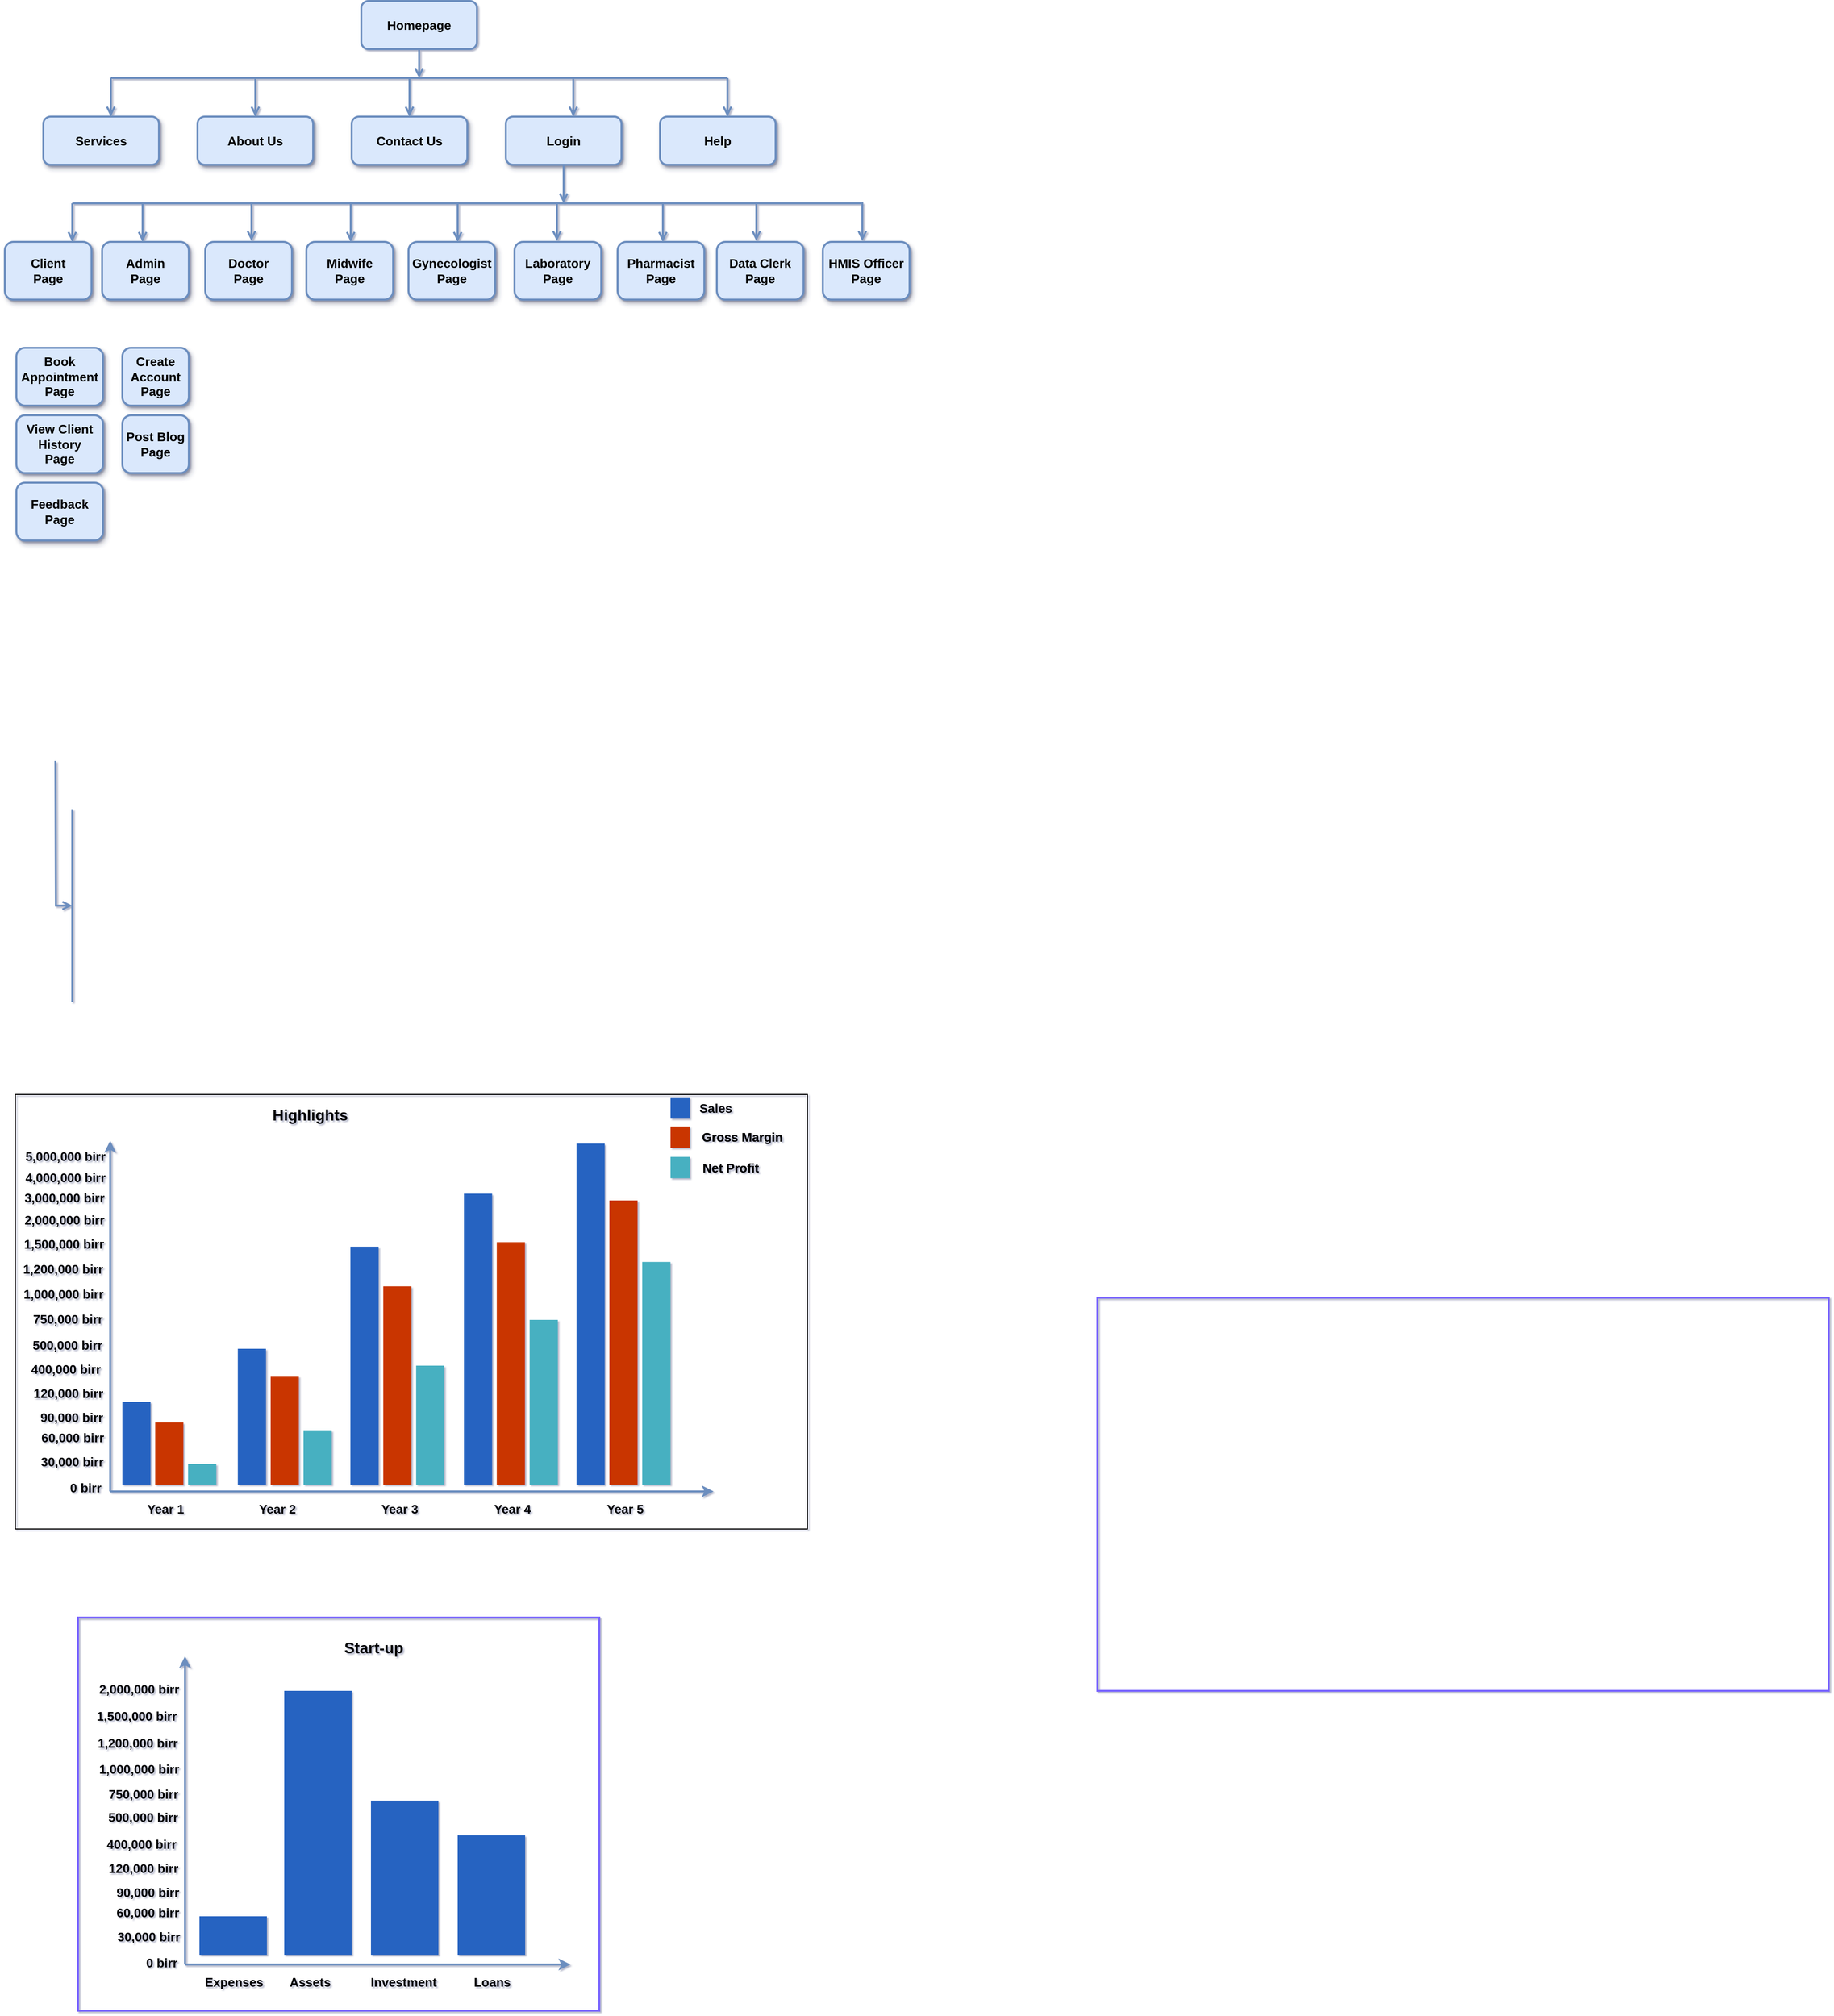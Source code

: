 <mxfile version="18.0.1" type="github">
  <diagram id="ThzIVCSQ_q952PgusPZi" name="Page-1">
    <mxGraphModel dx="1108" dy="474" grid="0" gridSize="10" guides="0" tooltips="1" connect="0" arrows="0" fold="1" page="1" pageScale="1" pageWidth="850" pageHeight="1100" background="none" math="0" shadow="1">
      <root>
        <mxCell id="0" />
        <mxCell id="1" parent="0" />
        <mxCell id="vm7sEMdp7V4cGfMIUsO3-1" value="Homepage" style="rounded=1;whiteSpace=wrap;html=1;fillColor=#dae8fc;strokeColor=#6c8ebf;glass=0;strokeWidth=2;fontSize=13;fontStyle=1" vertex="1" parent="1">
          <mxGeometry x="380" y="40" width="120" height="50" as="geometry" />
        </mxCell>
        <mxCell id="vm7sEMdp7V4cGfMIUsO3-2" value="Services" style="rounded=1;whiteSpace=wrap;html=1;fillColor=#dae8fc;strokeColor=#6c8ebf;glass=0;strokeWidth=2;perimeterSpacing=0;shadow=1;fontSize=13;fontStyle=1" vertex="1" parent="1">
          <mxGeometry x="50" y="160" width="120" height="50" as="geometry" />
        </mxCell>
        <mxCell id="vm7sEMdp7V4cGfMIUsO3-4" value="About Us" style="rounded=1;whiteSpace=wrap;html=1;fillColor=#dae8fc;strokeColor=#6c8ebf;glass=0;strokeWidth=2;perimeterSpacing=0;shadow=1;fontSize=13;fontStyle=1" vertex="1" parent="1">
          <mxGeometry x="210" y="160" width="120" height="50" as="geometry" />
        </mxCell>
        <mxCell id="vm7sEMdp7V4cGfMIUsO3-6" value="Contact Us" style="rounded=1;whiteSpace=wrap;html=1;fillColor=#dae8fc;strokeColor=#6c8ebf;glass=0;strokeWidth=2;perimeterSpacing=0;shadow=1;fontSize=13;fontStyle=1" vertex="1" parent="1">
          <mxGeometry x="370" y="160" width="120" height="50" as="geometry" />
        </mxCell>
        <mxCell id="vm7sEMdp7V4cGfMIUsO3-8" value="Login" style="rounded=1;whiteSpace=wrap;html=1;fillColor=#dae8fc;strokeColor=#6c8ebf;glass=0;strokeWidth=2;perimeterSpacing=0;shadow=1;fontSize=13;fontStyle=1" vertex="1" parent="1">
          <mxGeometry x="530" y="160" width="120" height="50" as="geometry" />
        </mxCell>
        <mxCell id="vm7sEMdp7V4cGfMIUsO3-10" value="Help" style="rounded=1;whiteSpace=wrap;html=1;fillColor=#dae8fc;strokeColor=#6c8ebf;glass=0;strokeWidth=2;perimeterSpacing=0;shadow=1;fontSize=13;fontStyle=1" vertex="1" parent="1">
          <mxGeometry x="690" y="160" width="120" height="50" as="geometry" />
        </mxCell>
        <mxCell id="vm7sEMdp7V4cGfMIUsO3-13" value="" style="endArrow=none;html=1;rounded=0;fillColor=#dae8fc;strokeColor=#6c8ebf;strokeWidth=2;fontSize=13;fontStyle=1" edge="1" parent="1">
          <mxGeometry width="50" height="50" relative="1" as="geometry">
            <mxPoint x="120" y="120" as="sourcePoint" />
            <mxPoint x="760" y="120" as="targetPoint" />
          </mxGeometry>
        </mxCell>
        <mxCell id="vm7sEMdp7V4cGfMIUsO3-14" value="" style="endArrow=open;html=1;rounded=0;strokeWidth=2;exitX=0.5;exitY=1;exitDx=0;exitDy=0;endFill=0;fillColor=#dae8fc;strokeColor=#6c8ebf;fontSize=13;fontStyle=1" edge="1" parent="1" source="vm7sEMdp7V4cGfMIUsO3-1">
          <mxGeometry width="50" height="50" relative="1" as="geometry">
            <mxPoint x="490" y="240" as="sourcePoint" />
            <mxPoint x="440" y="120" as="targetPoint" />
          </mxGeometry>
        </mxCell>
        <mxCell id="vm7sEMdp7V4cGfMIUsO3-15" value="" style="endArrow=open;html=1;rounded=0;strokeWidth=2;endFill=0;fillColor=#dae8fc;strokeColor=#6c8ebf;entryX=0.5;entryY=0;entryDx=0;entryDy=0;fontSize=13;fontStyle=1" edge="1" parent="1" target="vm7sEMdp7V4cGfMIUsO3-6">
          <mxGeometry width="50" height="50" relative="1" as="geometry">
            <mxPoint x="430" y="120" as="sourcePoint" />
            <mxPoint x="450" y="130" as="targetPoint" />
          </mxGeometry>
        </mxCell>
        <mxCell id="vm7sEMdp7V4cGfMIUsO3-16" value="" style="endArrow=open;html=1;rounded=0;strokeWidth=2;endFill=0;fillColor=#dae8fc;strokeColor=#6c8ebf;entryX=0.5;entryY=0;entryDx=0;entryDy=0;fontSize=13;fontStyle=1" edge="1" parent="1">
          <mxGeometry width="50" height="50" relative="1" as="geometry">
            <mxPoint x="600" y="120" as="sourcePoint" />
            <mxPoint x="600" y="160" as="targetPoint" />
          </mxGeometry>
        </mxCell>
        <mxCell id="vm7sEMdp7V4cGfMIUsO3-17" value="" style="endArrow=open;html=1;rounded=0;strokeWidth=2;endFill=0;fillColor=#dae8fc;strokeColor=#6c8ebf;entryX=0.5;entryY=0;entryDx=0;entryDy=0;fontSize=13;fontStyle=1" edge="1" parent="1">
          <mxGeometry width="50" height="50" relative="1" as="geometry">
            <mxPoint x="270" y="120" as="sourcePoint" />
            <mxPoint x="270" y="160" as="targetPoint" />
          </mxGeometry>
        </mxCell>
        <mxCell id="vm7sEMdp7V4cGfMIUsO3-18" value="" style="endArrow=open;html=1;rounded=0;strokeWidth=2;endFill=0;fillColor=#dae8fc;strokeColor=#6c8ebf;entryX=0.5;entryY=0;entryDx=0;entryDy=0;fontSize=13;fontStyle=1" edge="1" parent="1">
          <mxGeometry width="50" height="50" relative="1" as="geometry">
            <mxPoint x="120" y="120" as="sourcePoint" />
            <mxPoint x="120" y="160" as="targetPoint" />
          </mxGeometry>
        </mxCell>
        <mxCell id="vm7sEMdp7V4cGfMIUsO3-19" value="" style="endArrow=open;html=1;rounded=0;strokeWidth=2;endFill=0;fillColor=#dae8fc;strokeColor=#6c8ebf;entryX=0.5;entryY=0;entryDx=0;entryDy=0;fontSize=13;fontStyle=1" edge="1" parent="1">
          <mxGeometry width="50" height="50" relative="1" as="geometry">
            <mxPoint x="760" y="120" as="sourcePoint" />
            <mxPoint x="760" y="160" as="targetPoint" />
          </mxGeometry>
        </mxCell>
        <mxCell id="vm7sEMdp7V4cGfMIUsO3-20" value="&lt;div style=&quot;font-size: 13px;&quot;&gt;Client&lt;/div&gt;&lt;div style=&quot;font-size: 13px;&quot;&gt;Page&lt;br style=&quot;font-size: 13px;&quot;&gt;&lt;/div&gt;" style="rounded=1;whiteSpace=wrap;html=1;fillColor=#dae8fc;strokeColor=#6c8ebf;glass=0;strokeWidth=2;perimeterSpacing=0;shadow=1;fontSize=13;fontStyle=1" vertex="1" parent="1">
          <mxGeometry x="10" y="290" width="90" height="60" as="geometry" />
        </mxCell>
        <mxCell id="vm7sEMdp7V4cGfMIUsO3-21" value="&lt;div style=&quot;font-size: 13px;&quot;&gt;Admin&lt;/div&gt;&lt;div style=&quot;font-size: 13px;&quot;&gt;Page&lt;br style=&quot;font-size: 13px;&quot;&gt;&lt;/div&gt;" style="rounded=1;whiteSpace=wrap;html=1;fillColor=#dae8fc;strokeColor=#6c8ebf;glass=0;strokeWidth=2;perimeterSpacing=0;shadow=1;fontSize=13;fontStyle=1" vertex="1" parent="1">
          <mxGeometry x="111" y="290" width="90" height="60" as="geometry" />
        </mxCell>
        <mxCell id="vm7sEMdp7V4cGfMIUsO3-22" value="&lt;div style=&quot;font-size: 13px;&quot;&gt;Doctor&lt;/div&gt;&lt;div style=&quot;font-size: 13px;&quot;&gt;Page&lt;br style=&quot;font-size: 13px;&quot;&gt;&lt;/div&gt;" style="rounded=1;whiteSpace=wrap;html=1;fillColor=#dae8fc;strokeColor=#6c8ebf;glass=0;strokeWidth=2;perimeterSpacing=0;shadow=1;fontSize=13;fontStyle=1" vertex="1" parent="1">
          <mxGeometry x="218" y="290" width="90" height="60" as="geometry" />
        </mxCell>
        <mxCell id="vm7sEMdp7V4cGfMIUsO3-25" value="" style="endArrow=none;html=1;rounded=0;fillColor=#dae8fc;strokeColor=#6c8ebf;strokeWidth=2;fontSize=13;fontStyle=1" edge="1" parent="1">
          <mxGeometry width="50" height="50" relative="1" as="geometry">
            <mxPoint x="80" y="250" as="sourcePoint" />
            <mxPoint x="900" y="250" as="targetPoint" />
          </mxGeometry>
        </mxCell>
        <mxCell id="vm7sEMdp7V4cGfMIUsO3-28" value="" style="endArrow=open;html=1;rounded=0;strokeWidth=2;endFill=0;fillColor=#dae8fc;strokeColor=#6c8ebf;entryX=0.5;entryY=0;entryDx=0;entryDy=0;fontSize=13;fontStyle=1" edge="1" parent="1">
          <mxGeometry width="50" height="50" relative="1" as="geometry">
            <mxPoint x="153" y="250" as="sourcePoint" />
            <mxPoint x="153" y="290" as="targetPoint" />
          </mxGeometry>
        </mxCell>
        <mxCell id="vm7sEMdp7V4cGfMIUsO3-29" value="" style="endArrow=open;html=1;rounded=0;strokeWidth=2;endFill=0;fillColor=#dae8fc;strokeColor=#6c8ebf;entryX=0.5;entryY=0;entryDx=0;entryDy=0;fontSize=13;fontStyle=1" edge="1" parent="1">
          <mxGeometry width="50" height="50" relative="1" as="geometry">
            <mxPoint x="80" y="250" as="sourcePoint" />
            <mxPoint x="80" y="290" as="targetPoint" />
          </mxGeometry>
        </mxCell>
        <mxCell id="vm7sEMdp7V4cGfMIUsO3-31" value="" style="endArrow=open;html=1;rounded=0;strokeWidth=2;endFill=0;fillColor=#dae8fc;strokeColor=#6c8ebf;entryX=0.5;entryY=0;entryDx=0;entryDy=0;fontSize=13;fontStyle=1" edge="1" parent="1">
          <mxGeometry width="50" height="50" relative="1" as="geometry">
            <mxPoint x="590" y="210" as="sourcePoint" />
            <mxPoint x="590" y="250" as="targetPoint" />
          </mxGeometry>
        </mxCell>
        <mxCell id="vm7sEMdp7V4cGfMIUsO3-32" value="" style="endArrow=open;html=1;rounded=0;strokeWidth=2;endFill=0;fillColor=#dae8fc;strokeColor=#6c8ebf;entryX=0.5;entryY=0;entryDx=0;entryDy=0;fontSize=13;fontStyle=1" edge="1" parent="1">
          <mxGeometry width="50" height="50" relative="1" as="geometry">
            <mxPoint x="266" y="249" as="sourcePoint" />
            <mxPoint x="266" y="289" as="targetPoint" />
          </mxGeometry>
        </mxCell>
        <mxCell id="vm7sEMdp7V4cGfMIUsO3-39" value="&lt;div style=&quot;font-size: 13px;&quot;&gt;Midwife&lt;br style=&quot;font-size: 13px;&quot;&gt;&lt;/div&gt;&lt;div style=&quot;font-size: 13px;&quot;&gt;Page&lt;br style=&quot;font-size: 13px;&quot;&gt;&lt;/div&gt;" style="rounded=1;whiteSpace=wrap;html=1;fillColor=#dae8fc;strokeColor=#6c8ebf;glass=0;strokeWidth=2;perimeterSpacing=0;shadow=1;fontSize=13;fontStyle=1" vertex="1" parent="1">
          <mxGeometry x="323" y="290" width="90" height="60" as="geometry" />
        </mxCell>
        <mxCell id="vm7sEMdp7V4cGfMIUsO3-40" value="&lt;div style=&quot;font-size: 13px;&quot;&gt;Gynecologist&lt;/div&gt;&lt;div style=&quot;font-size: 13px;&quot;&gt;Page&lt;br style=&quot;font-size: 13px;&quot;&gt;&lt;/div&gt;" style="rounded=1;whiteSpace=wrap;html=1;fillColor=#dae8fc;strokeColor=#6c8ebf;glass=0;strokeWidth=2;perimeterSpacing=0;shadow=1;fontSize=13;fontStyle=1" vertex="1" parent="1">
          <mxGeometry x="429" y="290" width="90" height="60" as="geometry" />
        </mxCell>
        <mxCell id="vm7sEMdp7V4cGfMIUsO3-41" value="&lt;div style=&quot;font-size: 13px;&quot;&gt;Laboratory&lt;/div&gt;&lt;div style=&quot;font-size: 13px;&quot;&gt;Page&lt;br style=&quot;font-size: 13px;&quot;&gt;&lt;/div&gt;" style="rounded=1;whiteSpace=wrap;html=1;fillColor=#dae8fc;strokeColor=#6c8ebf;glass=0;strokeWidth=2;perimeterSpacing=0;shadow=1;fontSize=13;fontStyle=1" vertex="1" parent="1">
          <mxGeometry x="539" y="290" width="90" height="60" as="geometry" />
        </mxCell>
        <mxCell id="vm7sEMdp7V4cGfMIUsO3-42" value="" style="endArrow=open;html=1;rounded=0;strokeWidth=2;endFill=0;fillColor=#dae8fc;strokeColor=#6c8ebf;entryX=0.5;entryY=0;entryDx=0;entryDy=0;fontSize=13;fontStyle=1" edge="1" parent="1">
          <mxGeometry width="50" height="50" relative="1" as="geometry">
            <mxPoint x="480" y="250" as="sourcePoint" />
            <mxPoint x="480" y="290" as="targetPoint" />
          </mxGeometry>
        </mxCell>
        <mxCell id="vm7sEMdp7V4cGfMIUsO3-43" value="" style="endArrow=open;html=1;rounded=0;strokeWidth=2;endFill=0;fillColor=#dae8fc;strokeColor=#6c8ebf;entryX=0.5;entryY=0;entryDx=0;entryDy=0;fontSize=13;fontStyle=1" edge="1" parent="1">
          <mxGeometry width="50" height="50" relative="1" as="geometry">
            <mxPoint x="369" y="250" as="sourcePoint" />
            <mxPoint x="369" y="290" as="targetPoint" />
          </mxGeometry>
        </mxCell>
        <mxCell id="vm7sEMdp7V4cGfMIUsO3-44" value="" style="endArrow=open;html=1;rounded=0;strokeWidth=2;endFill=0;fillColor=#dae8fc;strokeColor=#6c8ebf;entryX=0.5;entryY=0;entryDx=0;entryDy=0;fontSize=13;fontStyle=1" edge="1" parent="1">
          <mxGeometry width="50" height="50" relative="1" as="geometry">
            <mxPoint x="583" y="249" as="sourcePoint" />
            <mxPoint x="583" y="289" as="targetPoint" />
          </mxGeometry>
        </mxCell>
        <mxCell id="vm7sEMdp7V4cGfMIUsO3-45" value="&lt;div style=&quot;font-size: 13px;&quot;&gt;Pharmacist&lt;/div&gt;&lt;div style=&quot;font-size: 13px;&quot;&gt;Page&lt;br style=&quot;font-size: 13px;&quot;&gt;&lt;/div&gt;" style="rounded=1;whiteSpace=wrap;html=1;fillColor=#dae8fc;strokeColor=#6c8ebf;glass=0;strokeWidth=2;perimeterSpacing=0;shadow=1;fontSize=13;fontStyle=1" vertex="1" parent="1">
          <mxGeometry x="646" y="290" width="90" height="60" as="geometry" />
        </mxCell>
        <mxCell id="vm7sEMdp7V4cGfMIUsO3-46" value="&lt;div style=&quot;font-size: 13px;&quot;&gt;Data Clerk&lt;br style=&quot;font-size: 13px;&quot;&gt;&lt;/div&gt;&lt;div style=&quot;font-size: 13px;&quot;&gt;Page&lt;br style=&quot;font-size: 13px;&quot;&gt;&lt;/div&gt;" style="rounded=1;whiteSpace=wrap;html=1;fillColor=#dae8fc;strokeColor=#6c8ebf;glass=0;strokeWidth=2;perimeterSpacing=0;shadow=1;fontSize=13;fontStyle=1" vertex="1" parent="1">
          <mxGeometry x="749" y="290" width="90" height="60" as="geometry" />
        </mxCell>
        <mxCell id="vm7sEMdp7V4cGfMIUsO3-47" value="" style="endArrow=open;html=1;rounded=0;strokeWidth=2;endFill=0;fillColor=#dae8fc;strokeColor=#6c8ebf;entryX=0.5;entryY=0;entryDx=0;entryDy=0;fontSize=13;fontStyle=1" edge="1" parent="1">
          <mxGeometry width="50" height="50" relative="1" as="geometry">
            <mxPoint x="693" y="250" as="sourcePoint" />
            <mxPoint x="693" y="290" as="targetPoint" />
          </mxGeometry>
        </mxCell>
        <mxCell id="vm7sEMdp7V4cGfMIUsO3-48" value="" style="endArrow=open;html=1;rounded=0;strokeWidth=2;endFill=0;fillColor=#dae8fc;strokeColor=#6c8ebf;entryX=0.5;entryY=0;entryDx=0;entryDy=0;fontSize=13;fontStyle=1" edge="1" parent="1">
          <mxGeometry width="50" height="50" relative="1" as="geometry">
            <mxPoint x="790" y="249" as="sourcePoint" />
            <mxPoint x="790" y="289" as="targetPoint" />
          </mxGeometry>
        </mxCell>
        <mxCell id="vm7sEMdp7V4cGfMIUsO3-50" value="&lt;div style=&quot;font-size: 13px;&quot;&gt;HMIS Officer&lt;br style=&quot;font-size: 13px;&quot;&gt;&lt;/div&gt;&lt;div style=&quot;font-size: 13px;&quot;&gt;Page&lt;br style=&quot;font-size: 13px;&quot;&gt;&lt;/div&gt;" style="rounded=1;whiteSpace=wrap;html=1;fillColor=#dae8fc;strokeColor=#6c8ebf;glass=0;strokeWidth=2;perimeterSpacing=0;shadow=1;fontSize=13;fontStyle=1" vertex="1" parent="1">
          <mxGeometry x="859" y="290" width="90" height="60" as="geometry" />
        </mxCell>
        <mxCell id="vm7sEMdp7V4cGfMIUsO3-51" value="" style="endArrow=open;html=1;rounded=0;strokeWidth=2;endFill=0;fillColor=#dae8fc;strokeColor=#6c8ebf;entryX=0.5;entryY=0;entryDx=0;entryDy=0;fontSize=13;fontStyle=1" edge="1" parent="1">
          <mxGeometry width="50" height="50" relative="1" as="geometry">
            <mxPoint x="900" y="249" as="sourcePoint" />
            <mxPoint x="900" y="289" as="targetPoint" />
          </mxGeometry>
        </mxCell>
        <mxCell id="vm7sEMdp7V4cGfMIUsO3-54" value="&lt;div style=&quot;font-size: 13px;&quot;&gt;Book Appointment&lt;br&gt;&lt;/div&gt;&lt;div style=&quot;font-size: 13px;&quot;&gt;Page&lt;br style=&quot;font-size: 13px;&quot;&gt;&lt;/div&gt;" style="rounded=1;whiteSpace=wrap;html=1;fillColor=#dae8fc;strokeColor=#6c8ebf;glass=0;strokeWidth=2;perimeterSpacing=0;shadow=1;fontSize=13;fontStyle=1" vertex="1" parent="1">
          <mxGeometry x="22" y="400" width="90" height="60" as="geometry" />
        </mxCell>
        <mxCell id="vm7sEMdp7V4cGfMIUsO3-57" value="&lt;div&gt;View Client History &lt;br&gt;&lt;/div&gt;&lt;div&gt;Page&lt;/div&gt;" style="rounded=1;whiteSpace=wrap;html=1;fillColor=#dae8fc;strokeColor=#6c8ebf;glass=0;strokeWidth=2;perimeterSpacing=0;shadow=1;fontSize=13;fontStyle=1" vertex="1" parent="1">
          <mxGeometry x="22" y="470" width="90" height="60" as="geometry" />
        </mxCell>
        <mxCell id="vm7sEMdp7V4cGfMIUsO3-58" value="&lt;div&gt;Feedback&lt;/div&gt;&lt;div&gt;Page&lt;br&gt;&lt;/div&gt;" style="rounded=1;whiteSpace=wrap;html=1;fillColor=#dae8fc;strokeColor=#6c8ebf;glass=0;strokeWidth=2;perimeterSpacing=0;shadow=1;fontSize=13;fontStyle=1" vertex="1" parent="1">
          <mxGeometry x="22" y="540" width="90" height="60" as="geometry" />
        </mxCell>
        <mxCell id="vm7sEMdp7V4cGfMIUsO3-60" value="Create Account Page" style="rounded=1;whiteSpace=wrap;html=1;fillColor=#dae8fc;strokeColor=#6c8ebf;glass=0;strokeWidth=2;perimeterSpacing=0;shadow=1;fontSize=13;fontStyle=1" vertex="1" parent="1">
          <mxGeometry x="132" y="400" width="69" height="60" as="geometry" />
        </mxCell>
        <mxCell id="vm7sEMdp7V4cGfMIUsO3-61" value="Post Blog Page" style="rounded=1;whiteSpace=wrap;html=1;fillColor=#dae8fc;strokeColor=#6c8ebf;glass=0;strokeWidth=2;perimeterSpacing=0;shadow=1;fontSize=13;fontStyle=1" vertex="1" parent="1">
          <mxGeometry x="132" y="470" width="69" height="60" as="geometry" />
        </mxCell>
        <mxCell id="vm7sEMdp7V4cGfMIUsO3-62" value="" style="group" vertex="1" connectable="0" parent="1">
          <mxGeometry x="63" y="879" width="17" height="200" as="geometry" />
        </mxCell>
        <mxCell id="vm7sEMdp7V4cGfMIUsO3-55" value="" style="endArrow=none;html=1;rounded=0;strokeWidth=2;fontSize=13;fontStyle=1;fillColor=#dae8fc;strokeColor=#6c8ebf;" edge="1" parent="vm7sEMdp7V4cGfMIUsO3-62">
          <mxGeometry width="50" height="50" relative="1" as="geometry">
            <mxPoint x="17" as="sourcePoint" />
            <mxPoint x="17" y="200" as="targetPoint" />
          </mxGeometry>
        </mxCell>
        <mxCell id="vm7sEMdp7V4cGfMIUsO3-56" value="" style="endArrow=open;html=1;rounded=0;strokeWidth=2;endFill=0;fillColor=#dae8fc;strokeColor=#6c8ebf;fontSize=13;fontStyle=1;exitX=0.25;exitY=1;exitDx=0;exitDy=0;" edge="1" parent="vm7sEMdp7V4cGfMIUsO3-62">
          <mxGeometry width="50" height="50" relative="1" as="geometry">
            <mxPoint x="-0.5" y="-50" as="sourcePoint" />
            <mxPoint x="17" y="100" as="targetPoint" />
            <Array as="points">
              <mxPoint y="100" />
            </Array>
          </mxGeometry>
        </mxCell>
        <mxCell id="vm7sEMdp7V4cGfMIUsO3-397" value="" style="group" vertex="1" connectable="0" parent="1">
          <mxGeometry x="86" y="1718" width="541" height="408" as="geometry" />
        </mxCell>
        <mxCell id="vm7sEMdp7V4cGfMIUsO3-347" value="" style="group" vertex="1" connectable="0" parent="vm7sEMdp7V4cGfMIUsO3-397">
          <mxGeometry x="51" y="40" width="460" height="353" as="geometry" />
        </mxCell>
        <mxCell id="vm7sEMdp7V4cGfMIUsO3-348" value="" style="group;strokeWidth=2;fontStyle=1" vertex="1" connectable="0" parent="vm7sEMdp7V4cGfMIUsO3-347">
          <mxGeometry x="60" width="400" height="320" as="geometry" />
        </mxCell>
        <mxCell id="vm7sEMdp7V4cGfMIUsO3-349" value="" style="endArrow=classic;html=1;rounded=0;fontSize=13;strokeWidth=2;fillColor=#dae8fc;strokeColor=#6c8ebf;endFill=1;fontStyle=1" edge="1" parent="vm7sEMdp7V4cGfMIUsO3-348">
          <mxGeometry width="50" height="50" relative="1" as="geometry">
            <mxPoint y="320" as="sourcePoint" />
            <mxPoint x="400" y="320" as="targetPoint" />
          </mxGeometry>
        </mxCell>
        <mxCell id="vm7sEMdp7V4cGfMIUsO3-350" value="" style="endArrow=classic;html=1;rounded=0;fontSize=13;strokeWidth=2;fillColor=#dae8fc;strokeColor=#6c8ebf;endFill=1;fontStyle=1" edge="1" parent="vm7sEMdp7V4cGfMIUsO3-348">
          <mxGeometry width="50" height="50" relative="1" as="geometry">
            <mxPoint y="320" as="sourcePoint" />
            <mxPoint as="targetPoint" />
          </mxGeometry>
        </mxCell>
        <mxCell id="vm7sEMdp7V4cGfMIUsO3-363" value="Expenses" style="text;html=1;strokeColor=none;fillColor=none;align=center;verticalAlign=middle;whiteSpace=wrap;rounded=0;shadow=0;glass=0;sketch=0;fontSize=13;strokeWidth=2;fontStyle=1" vertex="1" parent="vm7sEMdp7V4cGfMIUsO3-347">
          <mxGeometry x="81" y="323" width="60" height="30" as="geometry" />
        </mxCell>
        <mxCell id="vm7sEMdp7V4cGfMIUsO3-364" value="Investment" style="text;html=1;strokeColor=none;fillColor=none;align=center;verticalAlign=middle;whiteSpace=wrap;rounded=0;shadow=0;glass=0;sketch=0;fontSize=13;strokeWidth=2;fontStyle=1" vertex="1" parent="vm7sEMdp7V4cGfMIUsO3-347">
          <mxGeometry x="257" y="323" width="60" height="30" as="geometry" />
        </mxCell>
        <mxCell id="vm7sEMdp7V4cGfMIUsO3-365" value="Loans" style="text;html=1;strokeColor=none;fillColor=none;align=center;verticalAlign=middle;whiteSpace=wrap;rounded=0;shadow=0;glass=0;sketch=0;fontSize=13;strokeWidth=2;fontStyle=1" vertex="1" parent="vm7sEMdp7V4cGfMIUsO3-347">
          <mxGeometry x="349" y="323" width="60" height="30" as="geometry" />
        </mxCell>
        <mxCell id="vm7sEMdp7V4cGfMIUsO3-360" value="" style="fillColor=#2564C1;strokeColor=none;shadow=0;glass=0;sketch=0;fontSize=13;strokeWidth=2;fontStyle=1" vertex="1" parent="vm7sEMdp7V4cGfMIUsO3-347">
          <mxGeometry x="75" y="270" width="70" height="40" as="geometry" />
        </mxCell>
        <mxCell id="vm7sEMdp7V4cGfMIUsO3-356" value="" style="fillColor=#2564C1;strokeColor=none;shadow=0;glass=0;sketch=0;fontSize=13;strokeWidth=2;fontStyle=1" vertex="1" parent="vm7sEMdp7V4cGfMIUsO3-347">
          <mxGeometry x="163" y="36" width="70" height="274" as="geometry" />
        </mxCell>
        <mxCell id="vm7sEMdp7V4cGfMIUsO3-357" value="" style="fillColor=#2564C1;strokeColor=none;shadow=0;glass=0;sketch=0;fontSize=13;strokeWidth=2;fontStyle=1" vertex="1" parent="vm7sEMdp7V4cGfMIUsO3-347">
          <mxGeometry x="253" y="150" width="70" height="160" as="geometry" />
        </mxCell>
        <mxCell id="vm7sEMdp7V4cGfMIUsO3-352" value="" style="fillColor=#2564C1;strokeColor=none;shadow=0;glass=0;sketch=0;fontSize=13;strokeWidth=2;fontStyle=1" vertex="1" parent="vm7sEMdp7V4cGfMIUsO3-347">
          <mxGeometry x="343" y="186" width="70" height="124" as="geometry" />
        </mxCell>
        <mxCell id="vm7sEMdp7V4cGfMIUsO3-379" value="Start-up" style="text;html=1;strokeColor=none;fillColor=none;align=center;verticalAlign=middle;whiteSpace=wrap;rounded=0;shadow=0;glass=0;sketch=0;fontSize=16;fontStyle=1" vertex="1" parent="vm7sEMdp7V4cGfMIUsO3-397">
          <mxGeometry x="258" y="16" width="98" height="30" as="geometry" />
        </mxCell>
        <mxCell id="vm7sEMdp7V4cGfMIUsO3-380" value="Assets" style="text;html=1;strokeColor=none;fillColor=none;align=center;verticalAlign=middle;whiteSpace=wrap;rounded=0;shadow=0;glass=0;sketch=0;fontSize=13;strokeWidth=2;fontStyle=1" vertex="1" parent="vm7sEMdp7V4cGfMIUsO3-397">
          <mxGeometry x="211" y="363" width="60" height="30" as="geometry" />
        </mxCell>
        <mxCell id="vm7sEMdp7V4cGfMIUsO3-381" value="" style="rounded=0;whiteSpace=wrap;html=1;shadow=0;glass=0;sketch=0;fontSize=16;strokeColor=#7A66FF;strokeWidth=2;fillColor=none;gradientColor=none;" vertex="1" parent="vm7sEMdp7V4cGfMIUsO3-397">
          <mxGeometry width="541" height="408" as="geometry" />
        </mxCell>
        <mxCell id="vm7sEMdp7V4cGfMIUsO3-382" value="" style="group" vertex="1" connectable="0" parent="vm7sEMdp7V4cGfMIUsO3-397">
          <mxGeometry x="46" y="57" width="76" height="317" as="geometry" />
        </mxCell>
        <mxCell id="vm7sEMdp7V4cGfMIUsO3-383" value="0 birr" style="text;html=1;strokeColor=none;fillColor=none;align=center;verticalAlign=middle;whiteSpace=wrap;rounded=0;shadow=0;glass=0;sketch=0;fontSize=13;strokeWidth=2;fontStyle=1" vertex="1" parent="vm7sEMdp7V4cGfMIUsO3-382">
          <mxGeometry x="5.846" y="284.093" width="70.154" height="32.907" as="geometry" />
        </mxCell>
        <mxCell id="vm7sEMdp7V4cGfMIUsO3-384" value="30,000 birr" style="text;html=1;strokeColor=none;fillColor=none;align=center;verticalAlign=middle;whiteSpace=wrap;rounded=0;shadow=0;glass=0;sketch=0;fontSize=13;strokeWidth=2;fontStyle=1" vertex="1" parent="vm7sEMdp7V4cGfMIUsO3-382">
          <mxGeometry x="-16.369" y="257.77" width="86.523" height="32.91" as="geometry" />
        </mxCell>
        <mxCell id="vm7sEMdp7V4cGfMIUsO3-385" value="60,000 birr" style="text;html=1;strokeColor=none;fillColor=none;align=center;verticalAlign=middle;whiteSpace=wrap;rounded=0;shadow=0;glass=0;sketch=0;fontSize=13;strokeWidth=2;fontStyle=1" vertex="1" parent="vm7sEMdp7V4cGfMIUsO3-382">
          <mxGeometry x="-18.708" y="232.54" width="91.2" height="32.91" as="geometry" />
        </mxCell>
        <mxCell id="vm7sEMdp7V4cGfMIUsO3-386" value="90,000 birr" style="text;html=1;strokeColor=none;fillColor=none;align=center;verticalAlign=middle;whiteSpace=wrap;rounded=0;shadow=0;glass=0;sketch=0;fontSize=13;strokeWidth=2;fontStyle=1" vertex="1" parent="vm7sEMdp7V4cGfMIUsO3-382">
          <mxGeometry x="-23.385" y="211.7" width="99.385" height="32.91" as="geometry" />
        </mxCell>
        <mxCell id="vm7sEMdp7V4cGfMIUsO3-387" value="120,000 birr" style="text;html=1;strokeColor=none;fillColor=none;align=center;verticalAlign=middle;whiteSpace=wrap;rounded=0;shadow=0;glass=0;sketch=0;fontSize=13;strokeWidth=2;fontStyle=1" vertex="1" parent="vm7sEMdp7V4cGfMIUsO3-382">
          <mxGeometry x="-26.892" y="186.47" width="98.215" height="32.91" as="geometry" />
        </mxCell>
        <mxCell id="vm7sEMdp7V4cGfMIUsO3-388" value="400,000 birr" style="text;html=1;strokeColor=none;fillColor=none;align=center;verticalAlign=middle;whiteSpace=wrap;rounded=0;shadow=0;glass=0;sketch=0;fontSize=13;strokeWidth=2;fontStyle=1" vertex="1" parent="vm7sEMdp7V4cGfMIUsO3-382">
          <mxGeometry x="-31.569" y="161.24" width="104.062" height="32.91" as="geometry" />
        </mxCell>
        <mxCell id="vm7sEMdp7V4cGfMIUsO3-389" value="&amp;nbsp; 500,000 birr" style="text;html=1;strokeColor=none;fillColor=none;align=center;verticalAlign=middle;whiteSpace=wrap;rounded=0;shadow=0;glass=0;sketch=0;fontSize=13;strokeWidth=2;fontStyle=1" vertex="1" parent="vm7sEMdp7V4cGfMIUsO3-382">
          <mxGeometry x="-33.908" y="133.82" width="104.062" height="32.91" as="geometry" />
        </mxCell>
        <mxCell id="vm7sEMdp7V4cGfMIUsO3-390" value="750,000 birr" style="text;html=1;strokeColor=none;fillColor=none;align=center;verticalAlign=middle;whiteSpace=wrap;rounded=0;shadow=0;glass=0;sketch=0;fontSize=13;strokeWidth=2;fontStyle=1" vertex="1" parent="vm7sEMdp7V4cGfMIUsO3-382">
          <mxGeometry x="-25.723" y="109.69" width="95.877" height="32.91" as="geometry" />
        </mxCell>
        <mxCell id="vm7sEMdp7V4cGfMIUsO3-391" value="1,000,000 birr" style="text;html=1;strokeColor=none;fillColor=none;align=center;verticalAlign=middle;whiteSpace=wrap;rounded=0;shadow=0;glass=0;sketch=0;fontSize=13;strokeWidth=2;fontStyle=1" vertex="1" parent="vm7sEMdp7V4cGfMIUsO3-382">
          <mxGeometry x="-37.415" y="83.36" width="108.738" height="32.91" as="geometry" />
        </mxCell>
        <mxCell id="vm7sEMdp7V4cGfMIUsO3-392" value="1,200,000 birr" style="text;html=1;strokeColor=none;fillColor=none;align=center;verticalAlign=middle;whiteSpace=wrap;rounded=0;shadow=0;glass=0;sketch=0;fontSize=13;strokeWidth=2;fontStyle=1" vertex="1" parent="vm7sEMdp7V4cGfMIUsO3-382">
          <mxGeometry x="-38.585" y="56.13" width="109.908" height="32.91" as="geometry" />
        </mxCell>
        <mxCell id="vm7sEMdp7V4cGfMIUsO3-393" value="2,000,000 birr" style="text;html=1;strokeColor=none;fillColor=none;align=center;verticalAlign=middle;whiteSpace=wrap;rounded=0;shadow=0;glass=0;sketch=0;fontSize=13;strokeWidth=2;fontStyle=1" vertex="1" parent="vm7sEMdp7V4cGfMIUsO3-382">
          <mxGeometry x="-35.077" y="1" width="105.231" height="32.91" as="geometry" />
        </mxCell>
        <mxCell id="vm7sEMdp7V4cGfMIUsO3-394" value="1,500,000 birr" style="text;html=1;strokeColor=none;fillColor=none;align=center;verticalAlign=middle;whiteSpace=wrap;rounded=0;shadow=0;glass=0;sketch=0;fontSize=13;strokeWidth=2;fontStyle=1" vertex="1" parent="vm7sEMdp7V4cGfMIUsO3-382">
          <mxGeometry x="-40.923" y="28.52" width="112.246" height="32.91" as="geometry" />
        </mxCell>
        <mxCell id="vm7sEMdp7V4cGfMIUsO3-395" value="" style="rounded=0;whiteSpace=wrap;html=1;shadow=0;glass=0;sketch=0;fontSize=16;strokeColor=#7A66FF;strokeWidth=2;fillColor=none;gradientColor=none;" vertex="1" parent="1">
          <mxGeometry x="1144" y="1386" width="759" height="408" as="geometry" />
        </mxCell>
        <mxCell id="vm7sEMdp7V4cGfMIUsO3-414" value="" style="group;strokeColor=default;" vertex="1" connectable="0" parent="1">
          <mxGeometry x="20.92" y="1175" width="822.08" height="451" as="geometry" />
        </mxCell>
        <mxCell id="vm7sEMdp7V4cGfMIUsO3-331" value="" style="group;strokeWidth=2;fontStyle=1" vertex="1" connectable="0" parent="vm7sEMdp7V4cGfMIUsO3-414">
          <mxGeometry x="678.911" y="-1" width="121.742" height="91.83" as="geometry" />
        </mxCell>
        <mxCell id="vm7sEMdp7V4cGfMIUsO3-318" value="" style="fillColor=#46B0C1;strokeColor=none;shadow=0;glass=0;sketch=0;fontSize=13;strokeWidth=2;rotation=90;fontStyle=1" vertex="1" parent="vm7sEMdp7V4cGfMIUsO3-331">
          <mxGeometry y="66.831" width="22.135" height="19.999" as="geometry" />
        </mxCell>
        <mxCell id="vm7sEMdp7V4cGfMIUsO3-316" value="" style="fillColor=#2564C1;strokeColor=none;shadow=0;glass=0;sketch=0;fontSize=13;strokeWidth=2;rotation=90;fontStyle=1" vertex="1" parent="vm7sEMdp7V4cGfMIUsO3-331">
          <mxGeometry y="5.0" width="22.135" height="19.999" as="geometry" />
        </mxCell>
        <mxCell id="vm7sEMdp7V4cGfMIUsO3-317" value="" style="fillColor=#C93600;strokeColor=none;shadow=0;glass=0;sketch=0;fontSize=13;strokeWidth=2;rotation=90;fontStyle=1" vertex="1" parent="vm7sEMdp7V4cGfMIUsO3-331">
          <mxGeometry y="35.332" width="22.135" height="19.999" as="geometry" />
        </mxCell>
        <mxCell id="vm7sEMdp7V4cGfMIUsO3-323" value="Sales" style="text;html=1;strokeColor=none;fillColor=none;align=center;verticalAlign=middle;whiteSpace=wrap;rounded=0;shadow=0;glass=0;sketch=0;fontSize=13;strokeWidth=2;fontStyle=1" vertex="1" parent="vm7sEMdp7V4cGfMIUsO3-331">
          <mxGeometry x="15.494" width="66.405" height="29.999" as="geometry" />
        </mxCell>
        <mxCell id="vm7sEMdp7V4cGfMIUsO3-324" value="Gross Margin" style="text;html=1;strokeColor=none;fillColor=none;align=center;verticalAlign=middle;whiteSpace=wrap;rounded=0;shadow=0;glass=0;sketch=0;fontSize=13;strokeWidth=2;fontStyle=1" vertex="1" parent="vm7sEMdp7V4cGfMIUsO3-331">
          <mxGeometry x="28.775" y="30.332" width="92.967" height="29.999" as="geometry" />
        </mxCell>
        <mxCell id="vm7sEMdp7V4cGfMIUsO3-325" value="Net Profit" style="text;html=1;strokeColor=none;fillColor=none;align=center;verticalAlign=middle;whiteSpace=wrap;rounded=0;shadow=0;glass=0;sketch=0;fontSize=13;strokeWidth=2;fontStyle=1" vertex="1" parent="vm7sEMdp7V4cGfMIUsO3-331">
          <mxGeometry x="25.455" y="61.831" width="77.472" height="29.999" as="geometry" />
        </mxCell>
        <mxCell id="vm7sEMdp7V4cGfMIUsO3-326" value="Net Profit" style="text;html=1;strokeColor=none;fillColor=none;align=center;verticalAlign=middle;whiteSpace=wrap;rounded=0;shadow=0;glass=0;sketch=0;fontSize=13;strokeWidth=2;fontStyle=1" vertex="1" parent="vm7sEMdp7V4cGfMIUsO3-331">
          <mxGeometry x="25.455" y="61.831" width="77.472" height="29.999" as="geometry" />
        </mxCell>
        <mxCell id="vm7sEMdp7V4cGfMIUsO3-327" value="Gross Margin" style="text;html=1;strokeColor=none;fillColor=none;align=center;verticalAlign=middle;whiteSpace=wrap;rounded=0;shadow=0;glass=0;sketch=0;fontSize=13;strokeWidth=2;fontStyle=1" vertex="1" parent="vm7sEMdp7V4cGfMIUsO3-331">
          <mxGeometry x="28.775" y="30.332" width="92.967" height="29.999" as="geometry" />
        </mxCell>
        <mxCell id="vm7sEMdp7V4cGfMIUsO3-345" value="Highlights" style="text;html=1;strokeColor=none;fillColor=none;align=center;verticalAlign=middle;whiteSpace=wrap;rounded=0;shadow=0;glass=0;sketch=0;fontSize=16;fontStyle=1" vertex="1" parent="vm7sEMdp7V4cGfMIUsO3-414">
          <mxGeometry x="276.674" y="6" width="58.436" height="30" as="geometry" />
        </mxCell>
        <mxCell id="vm7sEMdp7V4cGfMIUsO3-346" value="" style="group" vertex="1" connectable="0" parent="vm7sEMdp7V4cGfMIUsO3-414">
          <mxGeometry x="40.006" y="92" width="692.471" height="359" as="geometry" />
        </mxCell>
        <mxCell id="vm7sEMdp7V4cGfMIUsO3-320" value="" style="group;strokeWidth=2;fontStyle=1" vertex="1" connectable="0" parent="vm7sEMdp7V4cGfMIUsO3-346">
          <mxGeometry x="307.765" y="33" width="384.706" height="326" as="geometry" />
        </mxCell>
        <mxCell id="vm7sEMdp7V4cGfMIUsO3-400" value="" style="group" vertex="1" connectable="0" parent="vm7sEMdp7V4cGfMIUsO3-320">
          <mxGeometry y="33" width="97.394" height="247" as="geometry" />
        </mxCell>
        <mxCell id="vm7sEMdp7V4cGfMIUsO3-309" value="" style="fillColor=#2564C1;strokeColor=none;shadow=0;glass=0;sketch=0;fontSize=13;strokeWidth=2;fontStyle=1" vertex="1" parent="vm7sEMdp7V4cGfMIUsO3-400">
          <mxGeometry width="29.218" height="247" as="geometry" />
        </mxCell>
        <mxCell id="vm7sEMdp7V4cGfMIUsO3-310" value="" style="fillColor=#C93600;strokeColor=none;shadow=0;glass=0;sketch=0;fontSize=13;strokeWidth=2;fontStyle=1" vertex="1" parent="vm7sEMdp7V4cGfMIUsO3-400">
          <mxGeometry x="34.088" y="41.167" width="29.218" height="205.833" as="geometry" />
        </mxCell>
        <mxCell id="vm7sEMdp7V4cGfMIUsO3-311" value="" style="fillColor=#46B0C1;strokeColor=none;shadow=0;glass=0;sketch=0;fontSize=13;strokeWidth=2;fontStyle=1" vertex="1" parent="vm7sEMdp7V4cGfMIUsO3-400">
          <mxGeometry x="68.176" y="123.5" width="29.218" height="123.5" as="geometry" />
        </mxCell>
        <mxCell id="vm7sEMdp7V4cGfMIUsO3-321" value="" style="group;strokeWidth=2;fontStyle=1" vertex="1" connectable="0" parent="vm7sEMdp7V4cGfMIUsO3-346">
          <mxGeometry x="190.892" y="172" width="97.394" height="141" as="geometry" />
        </mxCell>
        <mxCell id="vm7sEMdp7V4cGfMIUsO3-306" value="" style="fillColor=#2564C1;strokeColor=none;shadow=0;glass=0;sketch=0;fontSize=13;strokeWidth=2;fontStyle=1" vertex="1" parent="vm7sEMdp7V4cGfMIUsO3-321">
          <mxGeometry width="29.218" height="141" as="geometry" />
        </mxCell>
        <mxCell id="vm7sEMdp7V4cGfMIUsO3-307" value="" style="fillColor=#C93600;strokeColor=none;shadow=0;glass=0;sketch=0;fontSize=13;strokeWidth=2;fontStyle=1" vertex="1" parent="vm7sEMdp7V4cGfMIUsO3-321">
          <mxGeometry x="34.088" y="28.2" width="29.218" height="112.8" as="geometry" />
        </mxCell>
        <mxCell id="vm7sEMdp7V4cGfMIUsO3-308" value="" style="fillColor=#46B0C1;strokeColor=none;shadow=0;glass=0;sketch=0;fontSize=13;strokeWidth=2;fontStyle=1" vertex="1" parent="vm7sEMdp7V4cGfMIUsO3-321">
          <mxGeometry x="68.176" y="84.6" width="29.218" height="56.4" as="geometry" />
        </mxCell>
        <mxCell id="vm7sEMdp7V4cGfMIUsO3-322" value="" style="group;strokeWidth=2;fontStyle=1" vertex="1" connectable="0" parent="vm7sEMdp7V4cGfMIUsO3-346">
          <mxGeometry x="71.098" y="227" width="97.394" height="86" as="geometry" />
        </mxCell>
        <mxCell id="vm7sEMdp7V4cGfMIUsO3-289" value="" style="fillColor=#2564C1;strokeColor=none;shadow=0;glass=0;sketch=0;fontSize=13;strokeWidth=2;fontStyle=1" vertex="1" parent="vm7sEMdp7V4cGfMIUsO3-322">
          <mxGeometry width="29.218" height="86" as="geometry" />
        </mxCell>
        <mxCell id="vm7sEMdp7V4cGfMIUsO3-292" value="" style="fillColor=#C93600;strokeColor=none;shadow=0;glass=0;sketch=0;fontSize=13;strokeWidth=2;fontStyle=1" vertex="1" parent="vm7sEMdp7V4cGfMIUsO3-322">
          <mxGeometry x="34.088" y="21.5" width="29.218" height="64.5" as="geometry" />
        </mxCell>
        <mxCell id="vm7sEMdp7V4cGfMIUsO3-295" value="" style="fillColor=#46B0C1;strokeColor=none;shadow=0;glass=0;sketch=0;fontSize=13;strokeWidth=2;fontStyle=1" vertex="1" parent="vm7sEMdp7V4cGfMIUsO3-322">
          <mxGeometry x="68.176" y="64.5" width="29.218" height="21.5" as="geometry" />
        </mxCell>
        <mxCell id="vm7sEMdp7V4cGfMIUsO3-328" value="Year 1" style="text;html=1;strokeColor=none;fillColor=none;align=center;verticalAlign=middle;whiteSpace=wrap;rounded=0;shadow=0;glass=0;sketch=0;fontSize=13;strokeWidth=2;fontStyle=1" vertex="1" parent="vm7sEMdp7V4cGfMIUsO3-346">
          <mxGeometry x="86.681" y="323" width="58.436" height="30" as="geometry" />
        </mxCell>
        <mxCell id="vm7sEMdp7V4cGfMIUsO3-329" value="Year 2" style="text;html=1;strokeColor=none;fillColor=none;align=center;verticalAlign=middle;whiteSpace=wrap;rounded=0;shadow=0;glass=0;sketch=0;fontSize=13;strokeWidth=2;fontStyle=1" vertex="1" parent="vm7sEMdp7V4cGfMIUsO3-346">
          <mxGeometry x="202.579" y="323" width="58.436" height="30" as="geometry" />
        </mxCell>
        <mxCell id="vm7sEMdp7V4cGfMIUsO3-330" value="Year 3" style="text;html=1;strokeColor=none;fillColor=none;align=center;verticalAlign=middle;whiteSpace=wrap;rounded=0;shadow=0;glass=0;sketch=0;fontSize=13;strokeWidth=2;fontStyle=1" vertex="1" parent="vm7sEMdp7V4cGfMIUsO3-346">
          <mxGeometry x="330.166" y="323" width="58.436" height="30" as="geometry" />
        </mxCell>
        <mxCell id="vm7sEMdp7V4cGfMIUsO3-344" value="" style="group" vertex="1" connectable="0" parent="vm7sEMdp7V4cGfMIUsO3-346">
          <mxGeometry x="-6.818" y="15" width="74.019" height="317" as="geometry" />
        </mxCell>
        <mxCell id="vm7sEMdp7V4cGfMIUsO3-332" value="0 birr" style="text;html=1;strokeColor=none;fillColor=none;align=center;verticalAlign=middle;whiteSpace=wrap;rounded=0;shadow=0;glass=0;sketch=0;fontSize=13;strokeWidth=2;fontStyle=1" vertex="1" parent="vm7sEMdp7V4cGfMIUsO3-344">
          <mxGeometry x="5.694" y="284.093" width="68.326" height="32.907" as="geometry" />
        </mxCell>
        <mxCell id="vm7sEMdp7V4cGfMIUsO3-333" value="30,000 birr" style="text;html=1;strokeColor=none;fillColor=none;align=center;verticalAlign=middle;whiteSpace=wrap;rounded=0;shadow=0;glass=0;sketch=0;fontSize=13;strokeWidth=2;fontStyle=1" vertex="1" parent="vm7sEMdp7V4cGfMIUsO3-344">
          <mxGeometry x="-15.943" y="257.77" width="84.268" height="32.91" as="geometry" />
        </mxCell>
        <mxCell id="vm7sEMdp7V4cGfMIUsO3-334" value="60,000 birr" style="text;html=1;strokeColor=none;fillColor=none;align=center;verticalAlign=middle;whiteSpace=wrap;rounded=0;shadow=0;glass=0;sketch=0;fontSize=13;strokeWidth=2;fontStyle=1" vertex="1" parent="vm7sEMdp7V4cGfMIUsO3-344">
          <mxGeometry x="-18.22" y="232.54" width="88.823" height="32.91" as="geometry" />
        </mxCell>
        <mxCell id="vm7sEMdp7V4cGfMIUsO3-335" value="90,000 birr" style="text;html=1;strokeColor=none;fillColor=none;align=center;verticalAlign=middle;whiteSpace=wrap;rounded=0;shadow=0;glass=0;sketch=0;fontSize=13;strokeWidth=2;fontStyle=1" vertex="1" parent="vm7sEMdp7V4cGfMIUsO3-344">
          <mxGeometry x="-22.775" y="211.7" width="96.795" height="32.91" as="geometry" />
        </mxCell>
        <mxCell id="vm7sEMdp7V4cGfMIUsO3-336" value="120,000 birr" style="text;html=1;strokeColor=none;fillColor=none;align=center;verticalAlign=middle;whiteSpace=wrap;rounded=0;shadow=0;glass=0;sketch=0;fontSize=13;strokeWidth=2;fontStyle=1" vertex="1" parent="vm7sEMdp7V4cGfMIUsO3-344">
          <mxGeometry x="-26.191" y="186.47" width="95.656" height="32.91" as="geometry" />
        </mxCell>
        <mxCell id="vm7sEMdp7V4cGfMIUsO3-337" value="400,000 birr" style="text;html=1;strokeColor=none;fillColor=none;align=center;verticalAlign=middle;whiteSpace=wrap;rounded=0;shadow=0;glass=0;sketch=0;fontSize=13;strokeWidth=2;fontStyle=1" vertex="1" parent="vm7sEMdp7V4cGfMIUsO3-344">
          <mxGeometry x="-30.747" y="161.24" width="101.35" height="32.91" as="geometry" />
        </mxCell>
        <mxCell id="vm7sEMdp7V4cGfMIUsO3-338" value="&amp;nbsp; 500,000 birr" style="text;html=1;strokeColor=none;fillColor=none;align=center;verticalAlign=middle;whiteSpace=wrap;rounded=0;shadow=0;glass=0;sketch=0;fontSize=13;strokeWidth=2;fontStyle=1" vertex="1" parent="vm7sEMdp7V4cGfMIUsO3-344">
          <mxGeometry x="-33.024" y="136.82" width="101.35" height="32.91" as="geometry" />
        </mxCell>
        <mxCell id="vm7sEMdp7V4cGfMIUsO3-339" value="750,000 birr" style="text;html=1;strokeColor=none;fillColor=none;align=center;verticalAlign=middle;whiteSpace=wrap;rounded=0;shadow=0;glass=0;sketch=0;fontSize=13;strokeWidth=2;fontStyle=1" vertex="1" parent="vm7sEMdp7V4cGfMIUsO3-344">
          <mxGeometry x="-25.053" y="109.69" width="93.378" height="32.91" as="geometry" />
        </mxCell>
        <mxCell id="vm7sEMdp7V4cGfMIUsO3-340" value="1,000,000 birr" style="text;html=1;strokeColor=none;fillColor=none;align=center;verticalAlign=middle;whiteSpace=wrap;rounded=0;shadow=0;glass=0;sketch=0;fontSize=13;strokeWidth=2;fontStyle=1" vertex="1" parent="vm7sEMdp7V4cGfMIUsO3-344">
          <mxGeometry x="-36.44" y="83.36" width="105.905" height="32.91" as="geometry" />
        </mxCell>
        <mxCell id="vm7sEMdp7V4cGfMIUsO3-341" value="1,200,000 birr" style="text;html=1;strokeColor=none;fillColor=none;align=center;verticalAlign=middle;whiteSpace=wrap;rounded=0;shadow=0;glass=0;sketch=0;fontSize=13;strokeWidth=2;fontStyle=1" vertex="1" parent="vm7sEMdp7V4cGfMIUsO3-344">
          <mxGeometry x="-37.579" y="57.13" width="107.043" height="32.91" as="geometry" />
        </mxCell>
        <mxCell id="vm7sEMdp7V4cGfMIUsO3-342" value="2,000,000 birr" style="text;html=1;strokeColor=none;fillColor=none;align=center;verticalAlign=middle;whiteSpace=wrap;rounded=0;shadow=0;glass=0;sketch=0;fontSize=13;strokeWidth=2;fontStyle=1" vertex="1" parent="vm7sEMdp7V4cGfMIUsO3-344">
          <mxGeometry x="-33.189" y="7" width="102.488" height="32.91" as="geometry" />
        </mxCell>
        <mxCell id="vm7sEMdp7V4cGfMIUsO3-343" value="1,500,000 birr" style="text;html=1;strokeColor=none;fillColor=none;align=center;verticalAlign=middle;whiteSpace=wrap;rounded=0;shadow=0;glass=0;sketch=0;fontSize=13;strokeWidth=2;fontStyle=1" vertex="1" parent="vm7sEMdp7V4cGfMIUsO3-344">
          <mxGeometry x="-36.935" y="31.52" width="109.321" height="32.91" as="geometry" />
        </mxCell>
        <mxCell id="vm7sEMdp7V4cGfMIUsO3-312" value="" style="endArrow=classic;html=1;rounded=0;fontSize=13;strokeWidth=2;fillColor=#dae8fc;strokeColor=#6c8ebf;endFill=1;fontStyle=1" edge="1" parent="vm7sEMdp7V4cGfMIUsO3-346">
          <mxGeometry width="50" height="50" relative="1" as="geometry">
            <mxPoint x="58.436" y="320" as="sourcePoint" />
            <mxPoint x="684.68" y="320" as="targetPoint" />
          </mxGeometry>
        </mxCell>
        <mxCell id="vm7sEMdp7V4cGfMIUsO3-313" value="" style="endArrow=classic;html=1;rounded=0;fontSize=13;strokeWidth=2;fillColor=#dae8fc;strokeColor=#6c8ebf;endFill=1;fontStyle=1" edge="1" parent="vm7sEMdp7V4cGfMIUsO3-346">
          <mxGeometry width="50" height="50" relative="1" as="geometry">
            <mxPoint x="58.436" y="320" as="sourcePoint" />
            <mxPoint x="58.436" y="-44" as="targetPoint" />
          </mxGeometry>
        </mxCell>
        <mxCell id="vm7sEMdp7V4cGfMIUsO3-401" value="" style="group" vertex="1" connectable="0" parent="vm7sEMdp7V4cGfMIUsO3-414">
          <mxGeometry x="465.618" y="103" width="97.394" height="302" as="geometry" />
        </mxCell>
        <mxCell id="vm7sEMdp7V4cGfMIUsO3-402" value="" style="fillColor=#2564C1;strokeColor=none;shadow=0;glass=0;sketch=0;fontSize=13;strokeWidth=2;fontStyle=1" vertex="1" parent="vm7sEMdp7V4cGfMIUsO3-401">
          <mxGeometry width="29.218" height="302" as="geometry" />
        </mxCell>
        <mxCell id="vm7sEMdp7V4cGfMIUsO3-403" value="" style="fillColor=#C93600;strokeColor=none;shadow=0;glass=0;sketch=0;fontSize=13;strokeWidth=2;fontStyle=1" vertex="1" parent="vm7sEMdp7V4cGfMIUsO3-401">
          <mxGeometry x="34.088" y="50.333" width="29.218" height="251.667" as="geometry" />
        </mxCell>
        <mxCell id="vm7sEMdp7V4cGfMIUsO3-404" value="" style="fillColor=#46B0C1;strokeColor=none;shadow=0;glass=0;sketch=0;fontSize=13;strokeWidth=2;fontStyle=1" vertex="1" parent="vm7sEMdp7V4cGfMIUsO3-401">
          <mxGeometry x="68.176" y="131" width="29.218" height="171" as="geometry" />
        </mxCell>
        <mxCell id="vm7sEMdp7V4cGfMIUsO3-405" value="" style="group" vertex="1" connectable="0" parent="vm7sEMdp7V4cGfMIUsO3-414">
          <mxGeometry x="582.491" y="51" width="97.394" height="354" as="geometry" />
        </mxCell>
        <mxCell id="vm7sEMdp7V4cGfMIUsO3-406" value="" style="fillColor=#2564C1;strokeColor=none;shadow=0;glass=0;sketch=0;fontSize=13;strokeWidth=2;fontStyle=1" vertex="1" parent="vm7sEMdp7V4cGfMIUsO3-405">
          <mxGeometry width="29.218" height="354" as="geometry" />
        </mxCell>
        <mxCell id="vm7sEMdp7V4cGfMIUsO3-407" value="" style="fillColor=#C93600;strokeColor=none;shadow=0;glass=0;sketch=0;fontSize=13;strokeWidth=2;fontStyle=1" vertex="1" parent="vm7sEMdp7V4cGfMIUsO3-405">
          <mxGeometry x="34.088" y="59.0" width="29.218" height="295" as="geometry" />
        </mxCell>
        <mxCell id="vm7sEMdp7V4cGfMIUsO3-408" value="" style="fillColor=#46B0C1;strokeColor=none;shadow=0;glass=0;sketch=0;fontSize=13;strokeWidth=2;fontStyle=1" vertex="1" parent="vm7sEMdp7V4cGfMIUsO3-405">
          <mxGeometry x="68.176" y="122.859" width="29.218" height="231.141" as="geometry" />
        </mxCell>
        <mxCell id="vm7sEMdp7V4cGfMIUsO3-409" value="3,000,000 birr" style="text;html=1;strokeColor=none;fillColor=none;align=center;verticalAlign=middle;whiteSpace=wrap;rounded=0;shadow=0;glass=0;sketch=0;fontSize=13;strokeWidth=2;fontStyle=1" vertex="1" parent="vm7sEMdp7V4cGfMIUsO3-414">
          <mxGeometry y="91" width="102.488" height="32.91" as="geometry" />
        </mxCell>
        <mxCell id="vm7sEMdp7V4cGfMIUsO3-410" value="4,000,000 birr" style="text;html=1;strokeColor=none;fillColor=none;align=center;verticalAlign=middle;whiteSpace=wrap;rounded=0;shadow=0;glass=0;sketch=0;fontSize=13;strokeWidth=2;fontStyle=1" vertex="1" parent="vm7sEMdp7V4cGfMIUsO3-414">
          <mxGeometry x="0.974" y="70" width="102.488" height="32.91" as="geometry" />
        </mxCell>
        <mxCell id="vm7sEMdp7V4cGfMIUsO3-411" value="5,000,000 birr" style="text;html=1;strokeColor=none;fillColor=none;align=center;verticalAlign=middle;whiteSpace=wrap;rounded=0;shadow=0;glass=0;sketch=0;fontSize=13;strokeWidth=2;fontStyle=1" vertex="1" parent="vm7sEMdp7V4cGfMIUsO3-414">
          <mxGeometry x="0.974" y="48" width="102.488" height="32.91" as="geometry" />
        </mxCell>
        <mxCell id="vm7sEMdp7V4cGfMIUsO3-412" value="Year 4" style="text;html=1;strokeColor=none;fillColor=none;align=center;verticalAlign=middle;whiteSpace=wrap;rounded=0;shadow=0;glass=0;sketch=0;fontSize=13;strokeWidth=2;fontStyle=1" vertex="1" parent="vm7sEMdp7V4cGfMIUsO3-414">
          <mxGeometry x="487.045" y="415" width="58.436" height="30" as="geometry" />
        </mxCell>
        <mxCell id="vm7sEMdp7V4cGfMIUsO3-413" value="Year 5" style="text;html=1;strokeColor=none;fillColor=none;align=center;verticalAlign=middle;whiteSpace=wrap;rounded=0;shadow=0;glass=0;sketch=0;fontSize=13;strokeWidth=2;fontStyle=1" vertex="1" parent="vm7sEMdp7V4cGfMIUsO3-414">
          <mxGeometry x="603.918" y="415" width="58.436" height="30" as="geometry" />
        </mxCell>
      </root>
    </mxGraphModel>
  </diagram>
</mxfile>

